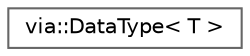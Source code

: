 digraph "Graphical Class Hierarchy"
{
 // LATEX_PDF_SIZE
  bgcolor="transparent";
  edge [fontname=Helvetica,fontsize=10,labelfontname=Helvetica,labelfontsize=10];
  node [fontname=Helvetica,fontsize=10,shape=box,height=0.2,width=0.4];
  rankdir="LR";
  Node0 [id="Node000000",label="via::DataType\< T \>",height=0.2,width=0.4,color="grey40", fillcolor="white", style="filled",URL="$structvia_1_1DataType.html",tooltip=" "];
}
